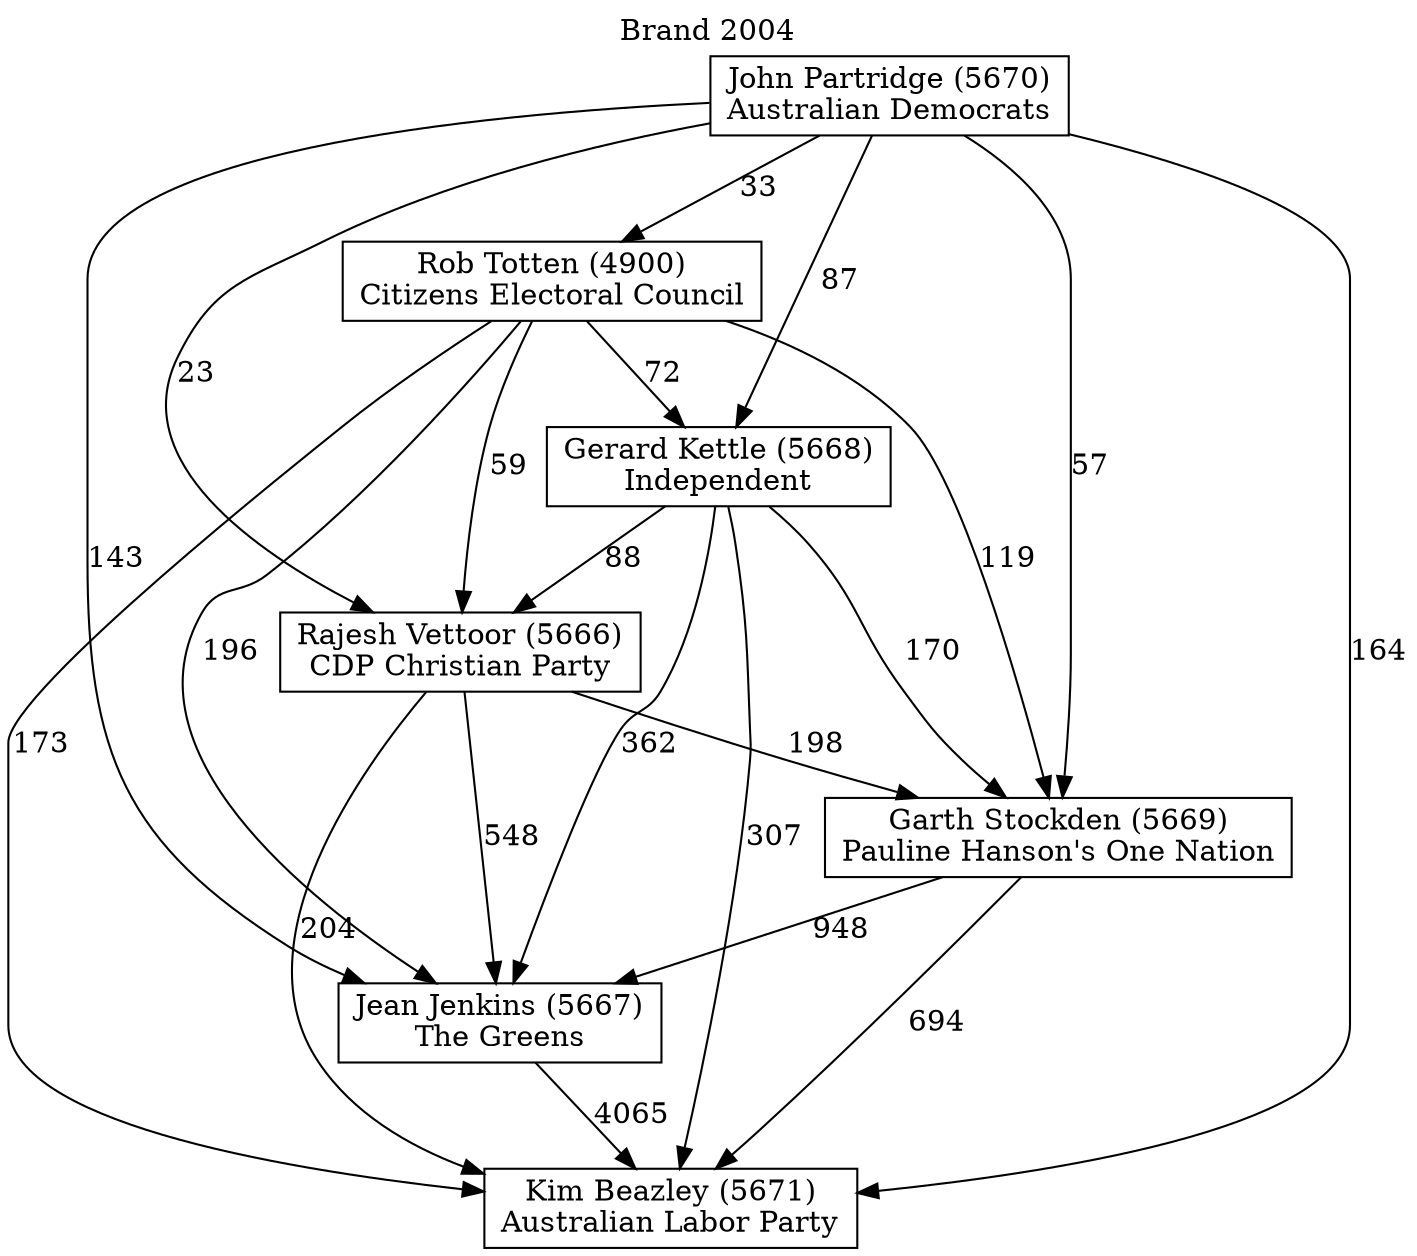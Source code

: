 // House preference flow
digraph "Kim Beazley (5671)_Brand_2004" {
	graph [label="Brand 2004" labelloc=t mclimit=10]
	node [shape=box]
	"Garth Stockden (5669)" [label="Garth Stockden (5669)
Pauline Hanson's One Nation"]
	"Gerard Kettle (5668)" [label="Gerard Kettle (5668)
Independent"]
	"Jean Jenkins (5667)" [label="Jean Jenkins (5667)
The Greens"]
	"John Partridge (5670)" [label="John Partridge (5670)
Australian Democrats"]
	"Kim Beazley (5671)" [label="Kim Beazley (5671)
Australian Labor Party"]
	"Rajesh Vettoor (5666)" [label="Rajesh Vettoor (5666)
CDP Christian Party"]
	"Rob Totten (4900)" [label="Rob Totten (4900)
Citizens Electoral Council"]
	"Garth Stockden (5669)" -> "Jean Jenkins (5667)" [label=948]
	"Garth Stockden (5669)" -> "Kim Beazley (5671)" [label=694]
	"Gerard Kettle (5668)" -> "Garth Stockden (5669)" [label=170]
	"Gerard Kettle (5668)" -> "Jean Jenkins (5667)" [label=362]
	"Gerard Kettle (5668)" -> "Kim Beazley (5671)" [label=307]
	"Gerard Kettle (5668)" -> "Rajesh Vettoor (5666)" [label=88]
	"Jean Jenkins (5667)" -> "Kim Beazley (5671)" [label=4065]
	"John Partridge (5670)" -> "Garth Stockden (5669)" [label=57]
	"John Partridge (5670)" -> "Gerard Kettle (5668)" [label=87]
	"John Partridge (5670)" -> "Jean Jenkins (5667)" [label=143]
	"John Partridge (5670)" -> "Kim Beazley (5671)" [label=164]
	"John Partridge (5670)" -> "Rajesh Vettoor (5666)" [label=23]
	"John Partridge (5670)" -> "Rob Totten (4900)" [label=33]
	"Rajesh Vettoor (5666)" -> "Garth Stockden (5669)" [label=198]
	"Rajesh Vettoor (5666)" -> "Jean Jenkins (5667)" [label=548]
	"Rajesh Vettoor (5666)" -> "Kim Beazley (5671)" [label=204]
	"Rob Totten (4900)" -> "Garth Stockden (5669)" [label=119]
	"Rob Totten (4900)" -> "Gerard Kettle (5668)" [label=72]
	"Rob Totten (4900)" -> "Jean Jenkins (5667)" [label=196]
	"Rob Totten (4900)" -> "Kim Beazley (5671)" [label=173]
	"Rob Totten (4900)" -> "Rajesh Vettoor (5666)" [label=59]
}

